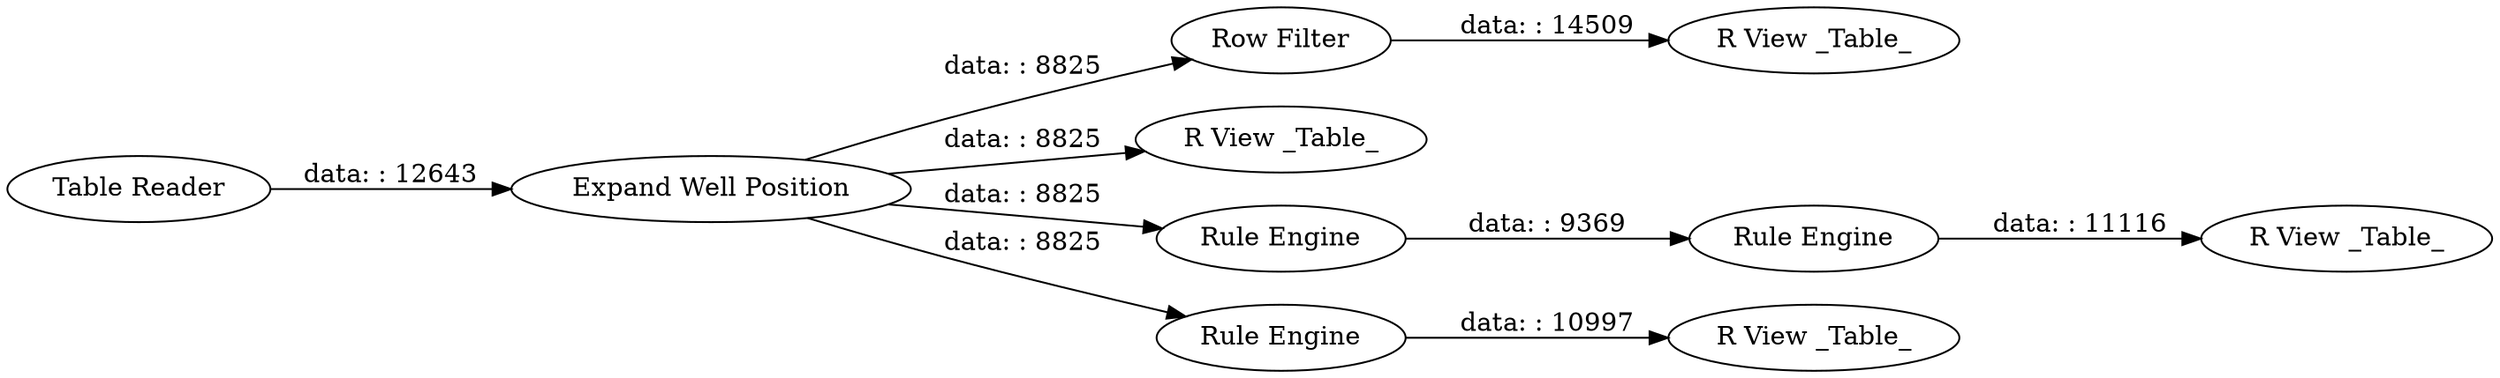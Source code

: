 digraph {
	"5970805886859261698_268" [label="Row Filter"]
	"5970805886859261698_257" [label="Expand Well Position"]
	"5970805886859261698_259" [label="R View _Table_"]
	"5970805886859261698_267" [label="R View _Table_"]
	"5970805886859261698_264" [label="Rule Engine"]
	"5970805886859261698_263" [label="R View _Table_"]
	"5970805886859261698_265" [label="Rule Engine"]
	"5970805886859261698_266" [label="Rule Engine"]
	"5970805886859261698_189" [label="R View _Table_"]
	"5970805886859261698_275" [label="Table Reader"]
	"5970805886859261698_257" -> "5970805886859261698_265" [label="data: : 8825"]
	"5970805886859261698_257" -> "5970805886859261698_268" [label="data: : 8825"]
	"5970805886859261698_266" -> "5970805886859261698_263" [label="data: : 11116"]
	"5970805886859261698_257" -> "5970805886859261698_267" [label="data: : 8825"]
	"5970805886859261698_265" -> "5970805886859261698_189" [label="data: : 10997"]
	"5970805886859261698_275" -> "5970805886859261698_257" [label="data: : 12643"]
	"5970805886859261698_264" -> "5970805886859261698_266" [label="data: : 9369"]
	"5970805886859261698_257" -> "5970805886859261698_264" [label="data: : 8825"]
	"5970805886859261698_268" -> "5970805886859261698_259" [label="data: : 14509"]
	rankdir=LR
}
